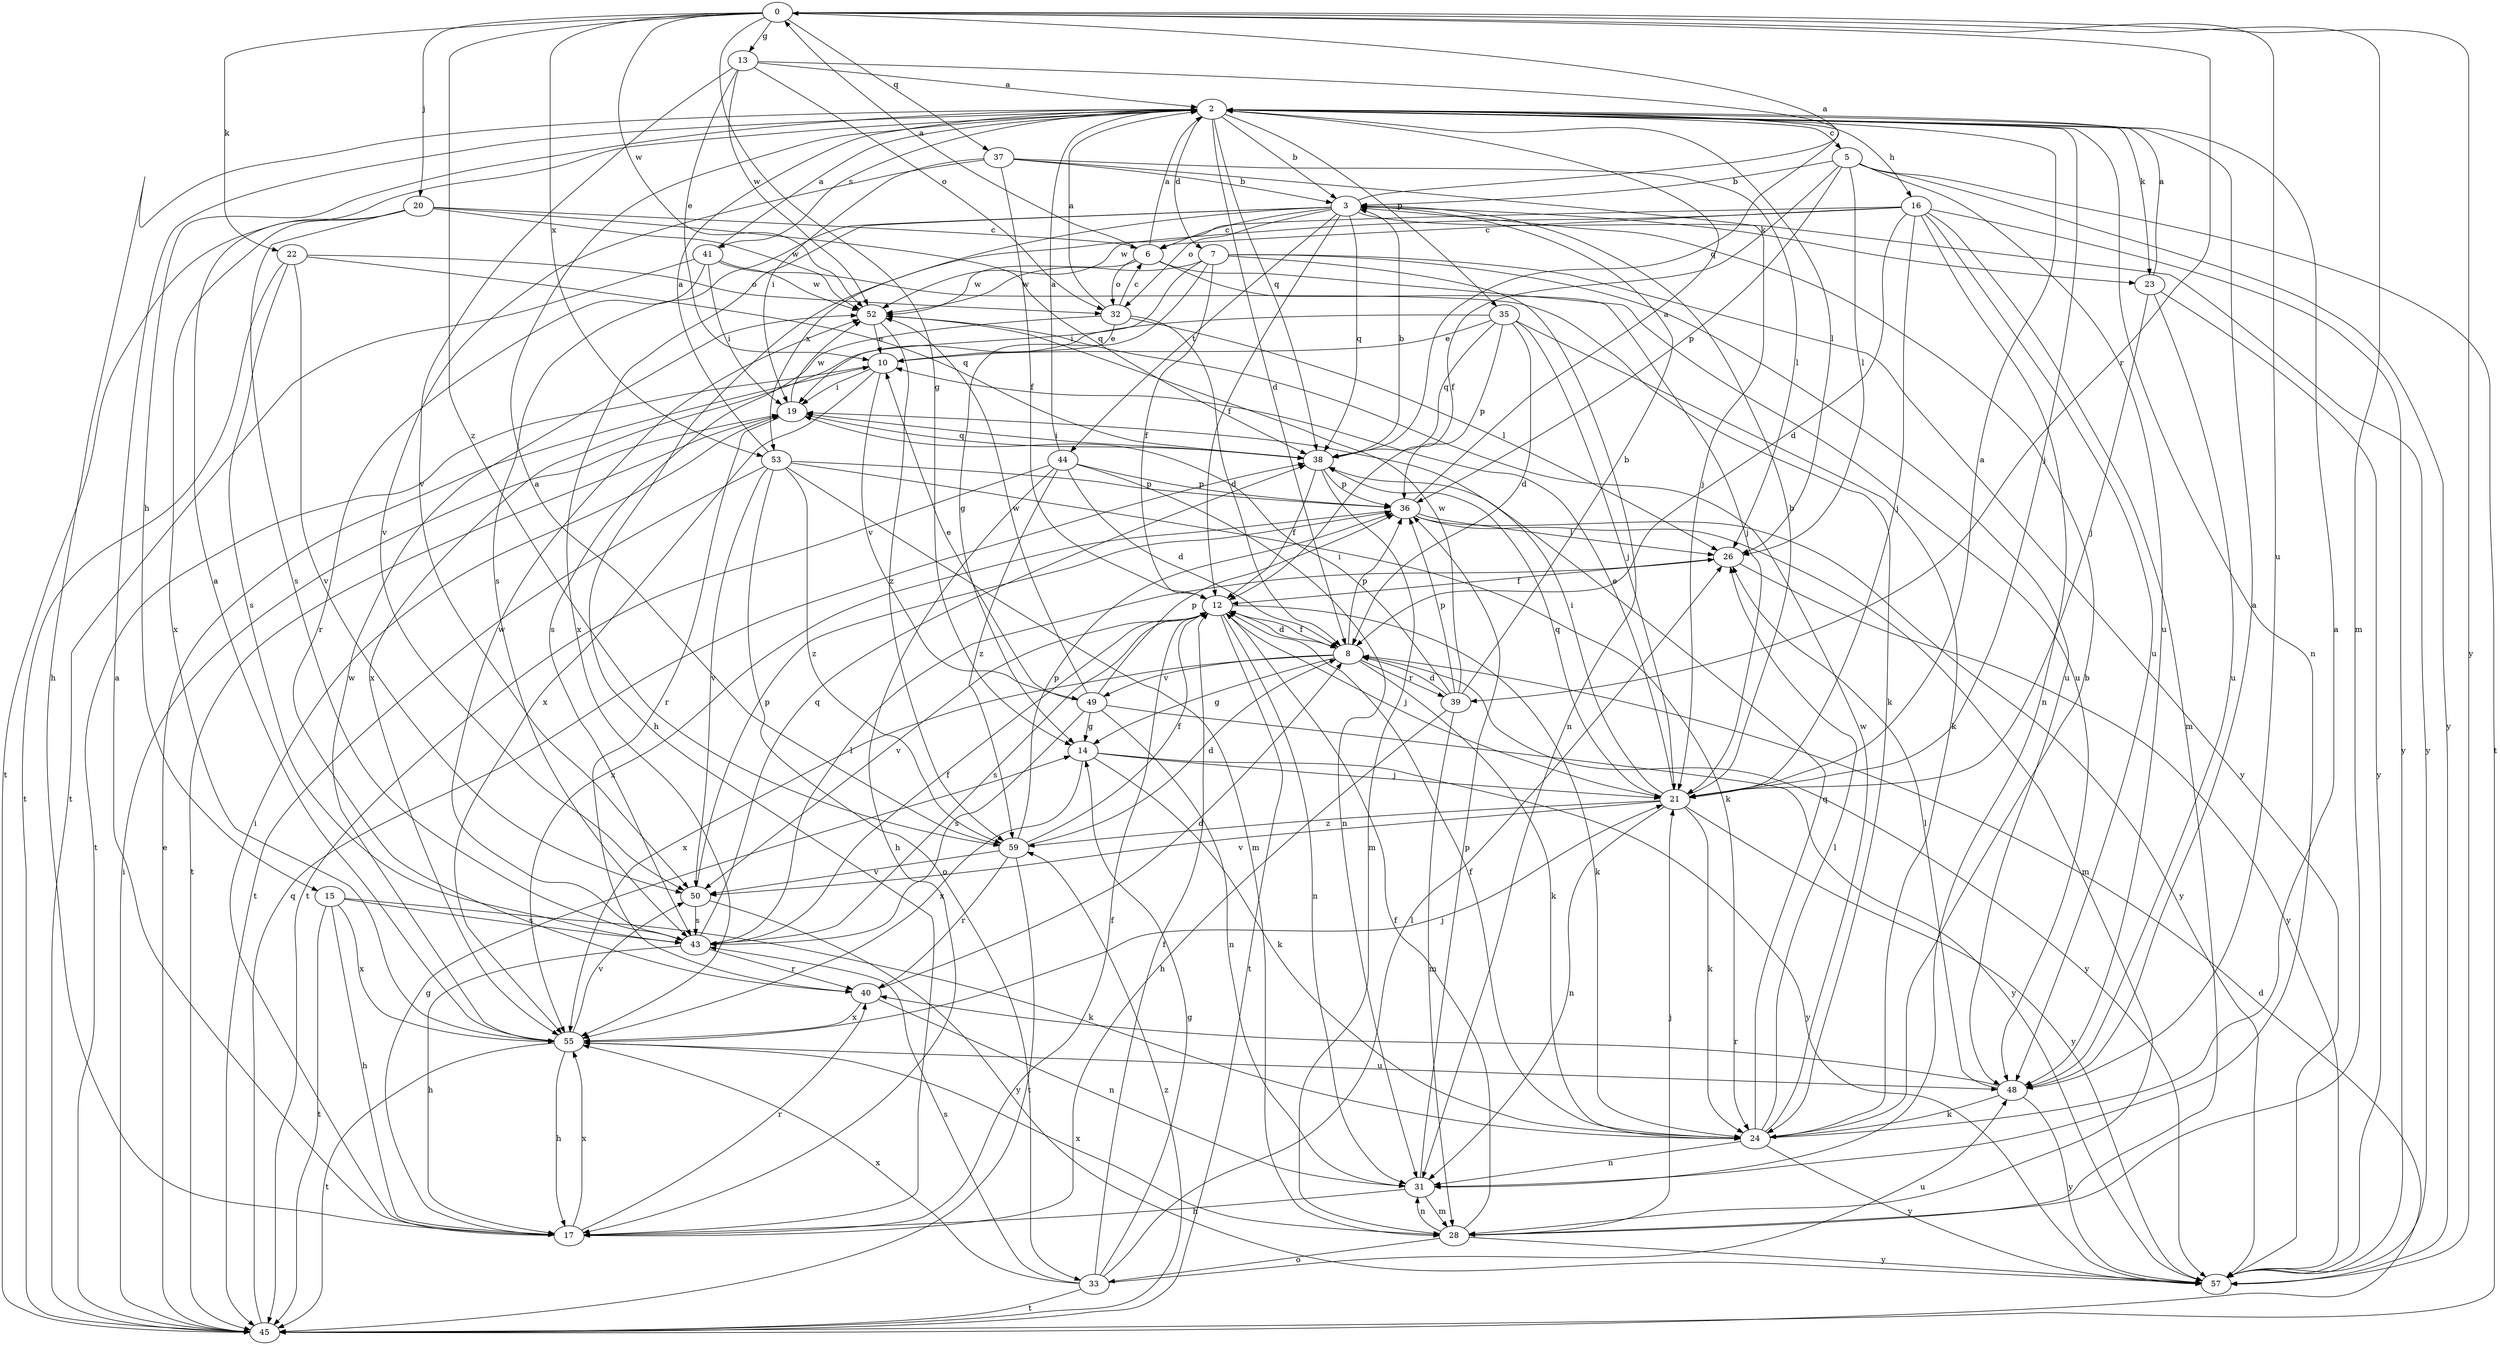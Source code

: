 strict digraph  {
0;
2;
3;
5;
6;
7;
8;
10;
12;
13;
14;
15;
16;
17;
19;
20;
21;
22;
23;
24;
26;
28;
31;
32;
33;
35;
36;
37;
38;
39;
40;
41;
43;
44;
45;
48;
49;
50;
52;
53;
55;
57;
59;
0 -> 13  [label=g];
0 -> 14  [label=g];
0 -> 20  [label=j];
0 -> 22  [label=k];
0 -> 28  [label=m];
0 -> 37  [label=q];
0 -> 39  [label=r];
0 -> 48  [label=u];
0 -> 52  [label=w];
0 -> 53  [label=x];
0 -> 57  [label=y];
0 -> 59  [label=z];
2 -> 3  [label=b];
2 -> 5  [label=c];
2 -> 7  [label=d];
2 -> 8  [label=d];
2 -> 15  [label=h];
2 -> 16  [label=h];
2 -> 17  [label=h];
2 -> 21  [label=j];
2 -> 23  [label=k];
2 -> 26  [label=l];
2 -> 31  [label=n];
2 -> 35  [label=p];
2 -> 38  [label=q];
2 -> 41  [label=s];
3 -> 0  [label=a];
3 -> 6  [label=c];
3 -> 12  [label=f];
3 -> 23  [label=k];
3 -> 32  [label=o];
3 -> 38  [label=q];
3 -> 43  [label=s];
3 -> 44  [label=t];
3 -> 53  [label=x];
3 -> 55  [label=x];
3 -> 57  [label=y];
5 -> 3  [label=b];
5 -> 12  [label=f];
5 -> 26  [label=l];
5 -> 36  [label=p];
5 -> 45  [label=t];
5 -> 48  [label=u];
5 -> 57  [label=y];
6 -> 0  [label=a];
6 -> 2  [label=a];
6 -> 21  [label=j];
6 -> 32  [label=o];
6 -> 48  [label=u];
6 -> 52  [label=w];
7 -> 12  [label=f];
7 -> 14  [label=g];
7 -> 19  [label=i];
7 -> 31  [label=n];
7 -> 48  [label=u];
7 -> 52  [label=w];
7 -> 57  [label=y];
8 -> 12  [label=f];
8 -> 14  [label=g];
8 -> 24  [label=k];
8 -> 36  [label=p];
8 -> 39  [label=r];
8 -> 49  [label=v];
8 -> 55  [label=x];
8 -> 57  [label=y];
10 -> 19  [label=i];
10 -> 45  [label=t];
10 -> 49  [label=v];
10 -> 55  [label=x];
12 -> 8  [label=d];
12 -> 21  [label=j];
12 -> 24  [label=k];
12 -> 31  [label=n];
12 -> 43  [label=s];
12 -> 45  [label=t];
12 -> 50  [label=v];
13 -> 2  [label=a];
13 -> 10  [label=e];
13 -> 32  [label=o];
13 -> 38  [label=q];
13 -> 50  [label=v];
13 -> 52  [label=w];
14 -> 21  [label=j];
14 -> 24  [label=k];
14 -> 55  [label=x];
14 -> 57  [label=y];
15 -> 17  [label=h];
15 -> 24  [label=k];
15 -> 43  [label=s];
15 -> 45  [label=t];
15 -> 55  [label=x];
16 -> 6  [label=c];
16 -> 8  [label=d];
16 -> 17  [label=h];
16 -> 21  [label=j];
16 -> 28  [label=m];
16 -> 31  [label=n];
16 -> 48  [label=u];
16 -> 52  [label=w];
16 -> 57  [label=y];
17 -> 2  [label=a];
17 -> 12  [label=f];
17 -> 14  [label=g];
17 -> 19  [label=i];
17 -> 40  [label=r];
17 -> 55  [label=x];
19 -> 38  [label=q];
19 -> 40  [label=r];
19 -> 45  [label=t];
19 -> 52  [label=w];
20 -> 6  [label=c];
20 -> 38  [label=q];
20 -> 43  [label=s];
20 -> 45  [label=t];
20 -> 52  [label=w];
20 -> 55  [label=x];
21 -> 2  [label=a];
21 -> 3  [label=b];
21 -> 10  [label=e];
21 -> 19  [label=i];
21 -> 24  [label=k];
21 -> 31  [label=n];
21 -> 38  [label=q];
21 -> 50  [label=v];
21 -> 57  [label=y];
21 -> 59  [label=z];
22 -> 32  [label=o];
22 -> 38  [label=q];
22 -> 43  [label=s];
22 -> 45  [label=t];
22 -> 50  [label=v];
23 -> 2  [label=a];
23 -> 21  [label=j];
23 -> 48  [label=u];
23 -> 57  [label=y];
24 -> 2  [label=a];
24 -> 3  [label=b];
24 -> 12  [label=f];
24 -> 26  [label=l];
24 -> 31  [label=n];
24 -> 38  [label=q];
24 -> 52  [label=w];
24 -> 57  [label=y];
26 -> 12  [label=f];
26 -> 57  [label=y];
28 -> 12  [label=f];
28 -> 21  [label=j];
28 -> 31  [label=n];
28 -> 33  [label=o];
28 -> 55  [label=x];
28 -> 57  [label=y];
31 -> 17  [label=h];
31 -> 28  [label=m];
31 -> 36  [label=p];
32 -> 2  [label=a];
32 -> 6  [label=c];
32 -> 8  [label=d];
32 -> 10  [label=e];
32 -> 26  [label=l];
32 -> 43  [label=s];
33 -> 12  [label=f];
33 -> 14  [label=g];
33 -> 26  [label=l];
33 -> 43  [label=s];
33 -> 45  [label=t];
33 -> 48  [label=u];
33 -> 55  [label=x];
35 -> 8  [label=d];
35 -> 10  [label=e];
35 -> 21  [label=j];
35 -> 24  [label=k];
35 -> 36  [label=p];
35 -> 38  [label=q];
35 -> 55  [label=x];
36 -> 2  [label=a];
36 -> 26  [label=l];
36 -> 28  [label=m];
36 -> 55  [label=x];
36 -> 57  [label=y];
37 -> 3  [label=b];
37 -> 12  [label=f];
37 -> 19  [label=i];
37 -> 21  [label=j];
37 -> 26  [label=l];
37 -> 50  [label=v];
38 -> 3  [label=b];
38 -> 12  [label=f];
38 -> 19  [label=i];
38 -> 28  [label=m];
38 -> 36  [label=p];
39 -> 3  [label=b];
39 -> 8  [label=d];
39 -> 17  [label=h];
39 -> 19  [label=i];
39 -> 28  [label=m];
39 -> 36  [label=p];
39 -> 52  [label=w];
40 -> 8  [label=d];
40 -> 31  [label=n];
40 -> 55  [label=x];
41 -> 2  [label=a];
41 -> 19  [label=i];
41 -> 24  [label=k];
41 -> 40  [label=r];
41 -> 45  [label=t];
41 -> 52  [label=w];
43 -> 12  [label=f];
43 -> 17  [label=h];
43 -> 26  [label=l];
43 -> 38  [label=q];
43 -> 40  [label=r];
43 -> 52  [label=w];
44 -> 2  [label=a];
44 -> 8  [label=d];
44 -> 17  [label=h];
44 -> 31  [label=n];
44 -> 36  [label=p];
44 -> 45  [label=t];
44 -> 59  [label=z];
45 -> 8  [label=d];
45 -> 10  [label=e];
45 -> 19  [label=i];
45 -> 38  [label=q];
45 -> 59  [label=z];
48 -> 2  [label=a];
48 -> 24  [label=k];
48 -> 26  [label=l];
48 -> 40  [label=r];
48 -> 57  [label=y];
49 -> 10  [label=e];
49 -> 14  [label=g];
49 -> 31  [label=n];
49 -> 36  [label=p];
49 -> 43  [label=s];
49 -> 52  [label=w];
49 -> 57  [label=y];
50 -> 36  [label=p];
50 -> 43  [label=s];
50 -> 57  [label=y];
52 -> 10  [label=e];
52 -> 59  [label=z];
53 -> 2  [label=a];
53 -> 24  [label=k];
53 -> 28  [label=m];
53 -> 33  [label=o];
53 -> 36  [label=p];
53 -> 45  [label=t];
53 -> 50  [label=v];
53 -> 59  [label=z];
55 -> 2  [label=a];
55 -> 17  [label=h];
55 -> 21  [label=j];
55 -> 45  [label=t];
55 -> 48  [label=u];
55 -> 50  [label=v];
55 -> 52  [label=w];
59 -> 2  [label=a];
59 -> 8  [label=d];
59 -> 12  [label=f];
59 -> 36  [label=p];
59 -> 40  [label=r];
59 -> 45  [label=t];
59 -> 50  [label=v];
}
